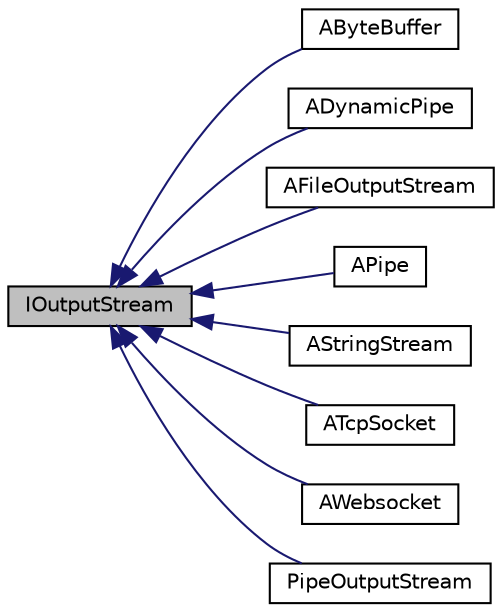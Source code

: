 digraph "IOutputStream"
{
 // LATEX_PDF_SIZE
  edge [fontname="Helvetica",fontsize="10",labelfontname="Helvetica",labelfontsize="10"];
  node [fontname="Helvetica",fontsize="10",shape=record];
  rankdir="LR";
  Node1 [label="IOutputStream",height=0.2,width=0.4,color="black", fillcolor="grey75", style="filled", fontcolor="black",tooltip=" "];
  Node1 -> Node2 [dir="back",color="midnightblue",fontsize="10",style="solid",fontname="Helvetica"];
  Node2 [label="AByteBuffer",height=0.2,width=0.4,color="black", fillcolor="white", style="filled",URL="$classAByteBuffer.html",tooltip="std::vector-like growing array for byte storage."];
  Node1 -> Node3 [dir="back",color="midnightblue",fontsize="10",style="solid",fontname="Helvetica"];
  Node3 [label="ADynamicPipe",height=0.2,width=0.4,color="black", fillcolor="white", style="filled",URL="$classADynamicPipe.html",tooltip="An asynchronous buffer that converts an IInputStream to IOutputStream (and otherwise)."];
  Node1 -> Node4 [dir="back",color="midnightblue",fontsize="10",style="solid",fontname="Helvetica"];
  Node4 [label="AFileOutputStream",height=0.2,width=0.4,color="black", fillcolor="white", style="filled",URL="$classAFileOutputStream.html",tooltip="Opens a file for a binary write."];
  Node1 -> Node5 [dir="back",color="midnightblue",fontsize="10",style="solid",fontname="Helvetica"];
  Node5 [label="APipe",height=0.2,width=0.4,color="black", fillcolor="white", style="filled",URL="$classAPipe.html",tooltip="A thread safe buffer that converts an IInputStream to IOutputStream (and otherwise)."];
  Node1 -> Node6 [dir="back",color="midnightblue",fontsize="10",style="solid",fontname="Helvetica"];
  Node6 [label="AStringStream",height=0.2,width=0.4,color="black", fillcolor="white", style="filled",URL="$classAStringStream.html",tooltip="A buffer input/output stream based on std::string."];
  Node1 -> Node7 [dir="back",color="midnightblue",fontsize="10",style="solid",fontname="Helvetica"];
  Node7 [label="ATcpSocket",height=0.2,width=0.4,color="black", fillcolor="white", style="filled",URL="$classATcpSocket.html",tooltip="A bidirectional TCP connection (either a client connection or returned by ATcpServerSocket)."];
  Node1 -> Node8 [dir="back",color="midnightblue",fontsize="10",style="solid",fontname="Helvetica"];
  Node8 [label="AWebsocket",height=0.2,width=0.4,color="black", fillcolor="white", style="filled",URL="$classAWebsocket.html",tooltip="Websocket implementation."];
  Node1 -> Node9 [dir="back",color="midnightblue",fontsize="10",style="solid",fontname="Helvetica"];
  Node9 [label="PipeOutputStream",height=0.2,width=0.4,color="black", fillcolor="white", style="filled",URL="$classPipeOutputStream.html",tooltip=" "];
}
